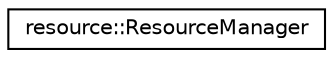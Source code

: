 digraph "Graphical Class Hierarchy"
{
 // LATEX_PDF_SIZE
  edge [fontname="Helvetica",fontsize="10",labelfontname="Helvetica",labelfontsize="10"];
  node [fontname="Helvetica",fontsize="10",shape=record];
  rankdir="LR";
  Node0 [label="resource::ResourceManager",height=0.2,width=0.4,color="black", fillcolor="white", style="filled",URL="$classresource_1_1ResourceManager.html",tooltip="Game resrouce manager for textures."];
}
